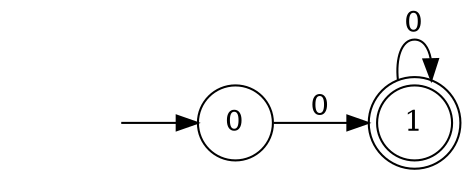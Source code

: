 digraph Automaton {
  rankdir = LR;
node [shape=circle];
  initial [shape=plaintext,label=""];
  initial -> 0
  0 -> 1 [label="0"];
1 [shape=doublecircle]; 
  1 -> 1 [label="0"];
}

